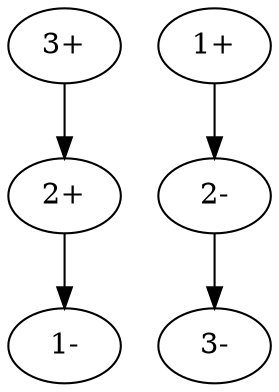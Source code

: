 digraph arcs {
"3+" [l=23450]
"3-" [l=23450]
"2+" [l=38068]
"2-" [l=38068]
"1+" [l=61348]
"1-" [l=61348]
"3+" -> "2+" [d=100 e=100.0 n=4]
"2+" -> "1-" [d=100 e=100.0 n=5]
"2-" -> "3-" [d=100 e=100.0 n=4]
"1+" -> "2-" [d=100 e=100.0 n=5]
}
